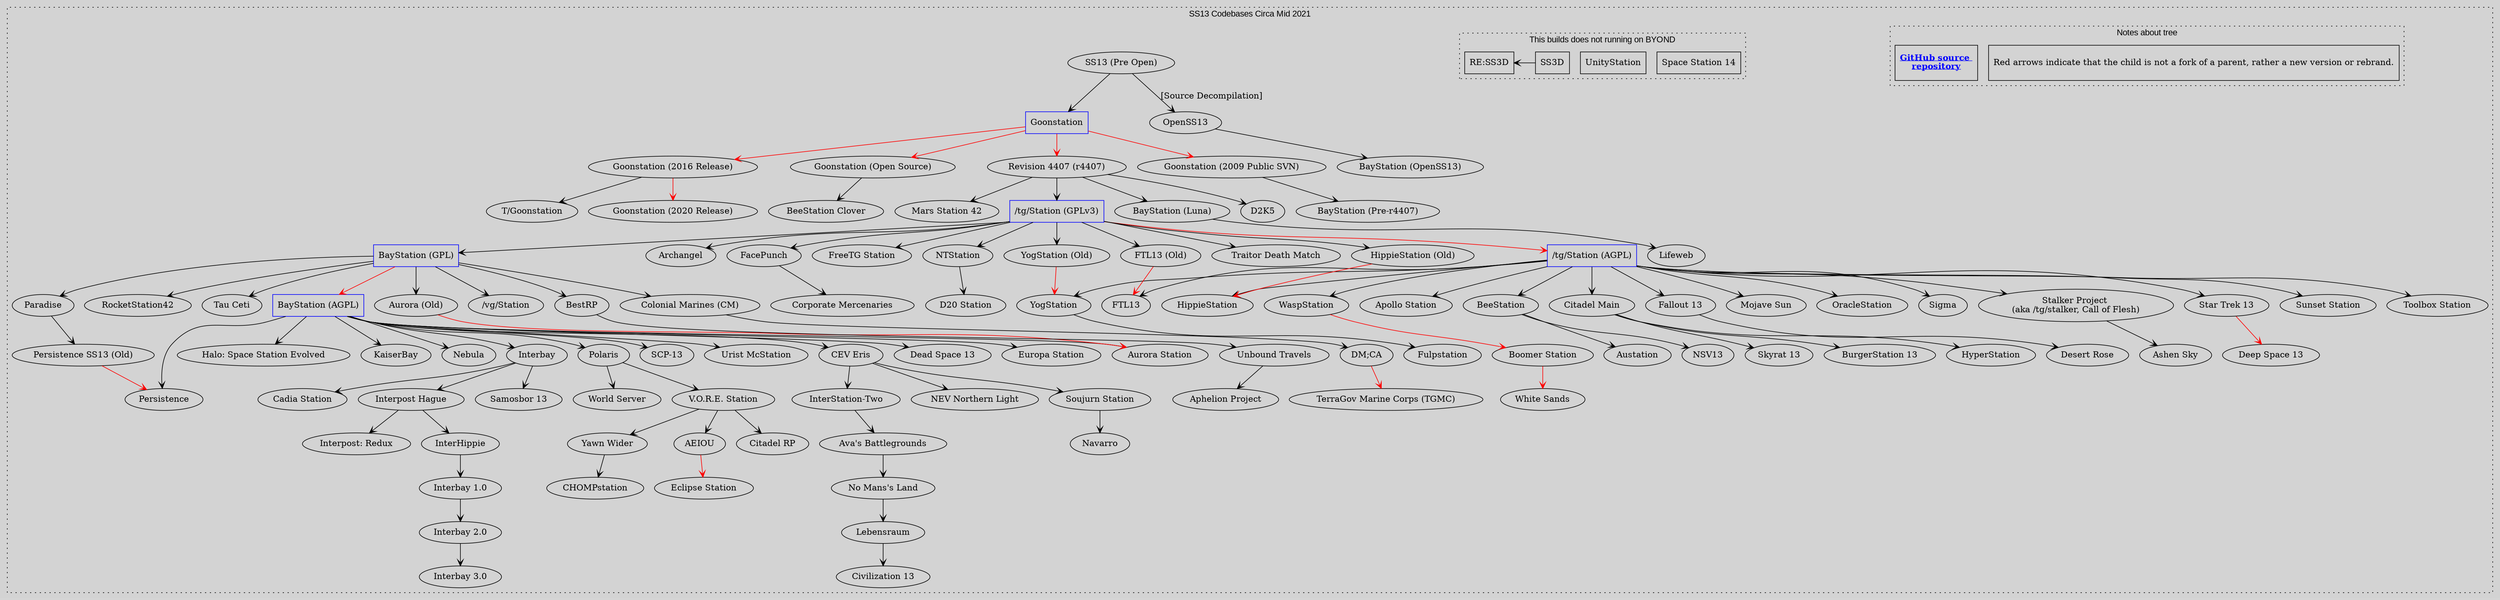 digraph G {
	/// Attributes ///
	color    = "black"
	fontname = "Arial"
	fontsize = 14
	ratio    = "auto"   //size = "30, 30"
	rankdir  = "LB"
	bgcolor  = lightgray
	//splines  = false

	graph [compound = true]
	edge [arrowhead = vee, arrowtail=vee, splines=curved]


	//
	subgraph cluster_map
	{
		//
		subgraph cluster_note
		{
			/// Attributes ///
			label    = "Notes about tree"
			style    = "dotted"
			rankdir  = "LB"
			compound = false
			rank     = same
			//pos      = "10,10!"

			node [
				shape    = rectangle,
				fontsize = 14,
				//width    = 3.5
				//height   = .08
				minlen = 1
			]
			edge [
				constraint = false
			]

			/// Nodes ///
			note1 [
				label  = "Red arrows indicate that the child is not a fork of a parent, rather a new version or rebrand.\l",
				width  = 4.5,
				height = .8
			]
			note2 [
				shape    = record,
				fontcolor = "blue"
				decorate=true
				label  = <<b><u>GitHub source <br/>repository</u></b>>,
				URL    = "https://github.com/CthulhuOnIce/SS13-Codebases",
				width  = 1.4,
				height = .8
			]
			//dummy_helper1 [style = "invis", width = 3]

			/// Edges ///
			//note1 -> note2 [style = "invis", constraint = false, dir = left] //, taillabel = "tail", lhead=cluster_0, constraint=false]
			//node [shape=record, height=.08, fontsize=11, width=3.5]
			//note1 -> dummy_helper1 [style = "invis"] //, taillabel = "tail", lhead=cluster_0, constraint=false]

		}

		//
		subgraph cluster_not_byond
		{
			/// Attributes ///
			label    = "This builds does not running on BYOND"
			style    = "dotted"
			//rankdir  = "LB"
			//compound = false
			//rank     = same

			node [
				shape    = rectangle,
				//fontsize = 14,
				//width    = 3.5
				//height   = .08
				minlen   = 1
			]
			edge [
				constraint = false
			]

			/// Nodes ///
			"Space Station 14"
			"UnityStation"
			"SS3D"
			"SS3D" -> "RE:SS3D" [dir = left]

		}

		/// Attributes ///
		label    = "SS13 Codebases Circa Mid 2021"
		labelloc = "top"
		style    = "dotted"
		//rankdir = "TB"
		//edge [constraint = true]

		/// Nodes ///
		"Goonstation" [shape = rectangle, color = blue]
		"/tg/Station (GPLv3)" [shape = rectangle, color = blue]
		"/tg/Station (AGPL)" [shape = rectangle, color = blue]
		"BayStation (GPL)" [shape = rectangle, color = blue]
		"BayStation (AGPL)" [shape = rectangle, color = blue]

		/// Edges ///

		"/tg/Station (AGPL)"                                 -> "Apollo Station"
		"/tg/Station (AGPL)"                                 -> "BeeStation"
		"/tg/Station (AGPL)"                                 -> "Citadel Main"
		"/tg/Station (AGPL)"                                 -> "Fallout 13"
		"/tg/Station (AGPL)"                                 -> "FTL13"
		"/tg/Station (AGPL)"                                 -> "HippieStation"
		"/tg/Station (AGPL)"                                 -> "Mojave Sun"
		"/tg/Station (AGPL)"                                 -> "OracleStation"
		"/tg/Station (AGPL)"                                 -> "Sigma"                                               // added by: Gesugao-san
		"/tg/Station (AGPL)"                                 -> "Stalker Project \n(aka /tg/stalker, Call of Flesh)"  // added by: Gesugao-san
		"/tg/Station (AGPL)"                                 -> "Star Trek 13"
		"/tg/Station (AGPL)"                                 -> "Sunset Station"
		"/tg/Station (AGPL)"                                 -> "Toolbox Station"
		"/tg/Station (AGPL)"                                 -> "WaspStation"
		"/tg/Station (AGPL)"                                 -> "YogStation"
		"/tg/Station (GPLv3)"                                -> "/tg/Station (AGPL)" [color = red]
		"/tg/Station (GPLv3)"                                -> "Archangel"
		"/tg/Station (GPLv3)"                                -> "BayStation (GPL)"
		"/tg/Station (GPLv3)"                                -> "FacePunch"
		"/tg/Station (GPLv3)"                                -> "FreeTG Station"                                      // added by: Gesugao-san
		"/tg/Station (GPLv3)"                                -> "FTL13 (Old)"
		"/tg/Station (GPLv3)"                                -> "HippieStation (Old)"
		"/tg/Station (GPLv3)"                                -> "NTStation"
		"/tg/Station (GPLv3)"                                -> "Traitor Death Match"
		"/tg/Station (GPLv3)"                                -> "YogStation (Old)"
		"AEIOU"                                              -> "Eclipse Station" [color = red]
		"Aurora (Old)"                                       -> "Aurora Station" [color = red]
		"Ava's Battlegrounds"                                -> "No Mans's Land"
		"BayStation (AGPL)"                                  -> "Aurora Station"
		"BayStation (AGPL)"                                  -> "CEV Eris"
		"BayStation (AGPL)"                                  -> "Dead Space 13"
		"BayStation (AGPL)"                                  -> "Europa Station"
		"BayStation (AGPL)"                                  -> "Halo: Space Station Evolved"
		"BayStation (AGPL)"                                  -> "Interbay"
		"BayStation (AGPL)"                                  -> "KaiserBay"                                           // added by: Gesugao-san
		"BayStation (AGPL)"                                  -> "Nebula"                                              // added by: Gesugao-san
		"BayStation (AGPL)"                                  -> "Persistence"
		"BayStation (AGPL)"                                  -> "Polaris"
		"BayStation (AGPL)"                                  -> "SCP-13"
		"BayStation (AGPL)"                                  -> "Urist McStation"
		"BayStation (GPL)"                                   -> "/vg/Station"
		"BayStation (GPL)"                                   -> "Aurora (Old)"
		"BayStation (GPL)"                                   -> "BayStation (AGPL)" [color = red]
		"BayStation (GPL)"                                   -> "BestRP"
		"BayStation (GPL)"                                   -> "Colonial Marines (CM)"
		"BayStation (GPL)"                                   -> "Paradise"
		"BayStation (GPL)"                                   -> "RocketStation42"
		"BayStation (GPL)"                                   -> "Tau Ceti"
		"BayStation (Luna)"                                  -> "Lifeweb"
		"BeeStation"                                         -> "Austation"
		"BeeStation"                                         -> "NSV13"
		"BestRP"                                             -> "Unbound Travels"                                     // added by: Gesugao-san
		"Boomer Station"                                     -> "White Sands" [color = red]                           // added by: Gesugao-san
		"CEV Eris"                                           -> "InterStation-Two"
		"CEV Eris"                                           -> "NEV Northern Light"                                  // added by: Gesugao-san
		"CEV Eris"                                           -> "Soujurn Station"
		"Citadel Main"                                       -> "BurgerStation 13"
		"Citadel Main"                                       -> "HyperStation"
		"Citadel Main"                                       -> "Skyrat 13"
		"Colonial Marines (CM)"                              -> "DM;CA"
		"DM;CA"                                              -> "TerraGov Marine Corps (TGMC)" [color = red]
		"FacePunch"                                          -> "Corporate Mercenaries"
		"Fallout 13"                                         -> "Desert Rose"
		"FTL13 (Old)"                                        -> "FTL13" [color = red]                                 // added by: Gesugao-san
		"Goonstation (2009 Public SVN)"                      -> "BayStation (Pre-r4407)"                              // added by: Gesugao-san
		"Goonstation (2016 Release)"                         -> "Goonstation (2020 Release)" [color = red]
		"Goonstation (2016 Release)"                         -> "T/Goonstation"
		"Goonstation (Open Source)"                          -> "BeeStation Clover"                                   // added by: Gesugao-san
		"Goonstation"                                        -> "Goonstation (2009 Public SVN)" [color = red]         // added by: Gesugao-san
		"Goonstation"                                        -> "Goonstation (2016 Release)" [color = red]
		"Goonstation"                                        -> "Goonstation (Open Source)" [color = red]
		"Goonstation"                                        -> "Revision 4407 (r4407)" [color = red]
		"HippieStation (Old)"                                -> "HippieStation" [color = red]                         // added by: Gesugao-san
		"Interbay 1.0"                                       -> "Interbay 2.0"                                        // added by: Gesugao-san
		"Interbay 2.0"                                       -> "Interbay 3.0"                                        // added by: Gesugao-san
		"Interbay"                                           -> "Cadia Station"                                       // added by: Gesugao-san
		"Interbay"                                           -> "Interpost Hague"
		"Interbay"                                           -> "Samosbor 13"                                         // added by: Gesugao-san
		"InterHippie"                                        -> "Interbay 1.0"                                        // added by: Gesugao-san
		"Interpost Hague"                                    -> "InterHippie"                                         // added by: Gesugao-san
		"Interpost Hague"                                    -> "Interpost: Redux"                                    // added by: Gesugao-san
		"InterStation-Two"                                   -> "Ava's Battlegrounds"
		"Lebensraum"                                         -> "Civilization 13"
		"No Mans's Land"                                     -> "Lebensraum"
		"NTStation"                                          -> "D20 Station"
		"OpenSS13"                                           -> "BayStation (OpenSS13)"
		"Paradise"                                           -> "Persistence SS13 (Old)"
		"Persistence SS13 (Old)"                             -> "Persistence" [color = red]                           // added by: Gesugao-san
		"Polaris"                                            -> "V.O.R.E. Station"
		"Polaris"                                            -> "World Server"
		"Revision 4407 (r4407)"                              -> "/tg/Station (GPLv3)"
		"Revision 4407 (r4407)"                              -> "BayStation (Luna)"
		"Revision 4407 (r4407)"                              -> "D2K5"
		"Revision 4407 (r4407)"                              -> "Mars Station 42"
		"Soujurn Station"                                    -> "Navarro"
		"SS13 (Pre Open)"                                    -> "Goonstation"
		"SS13 (Pre Open)"                                    -> "OpenSS13" [label = "[Source Decompilation]"]
		"Stalker Project \n(aka /tg/stalker, Call of Flesh)" -> "Ashen Sky"                                           // added by: Gesugao-san
		"Star Trek 13"                                       -> "Deep Space 13" [color = red]
		"Unbound Travels"                                    -> "Aphelion Project"                                    // added by: Gesugao-san
		"V.O.R.E. Station"                                   -> "AEIOU"
		"V.O.R.E. Station"                                   -> "Citadel RP"
		"V.O.R.E. Station"                                   -> "Yawn Wider"
		"WaspStation"                                        -> "Boomer Station" [color = red]
		"Yawn Wider"                                         -> "CHOMPstation"
		"YogStation (Old)"                                   -> "YogStation" [color = red]                            // added by: Gesugao-san
		"YogStation"                                         -> "Fulpstation"
	}
}
